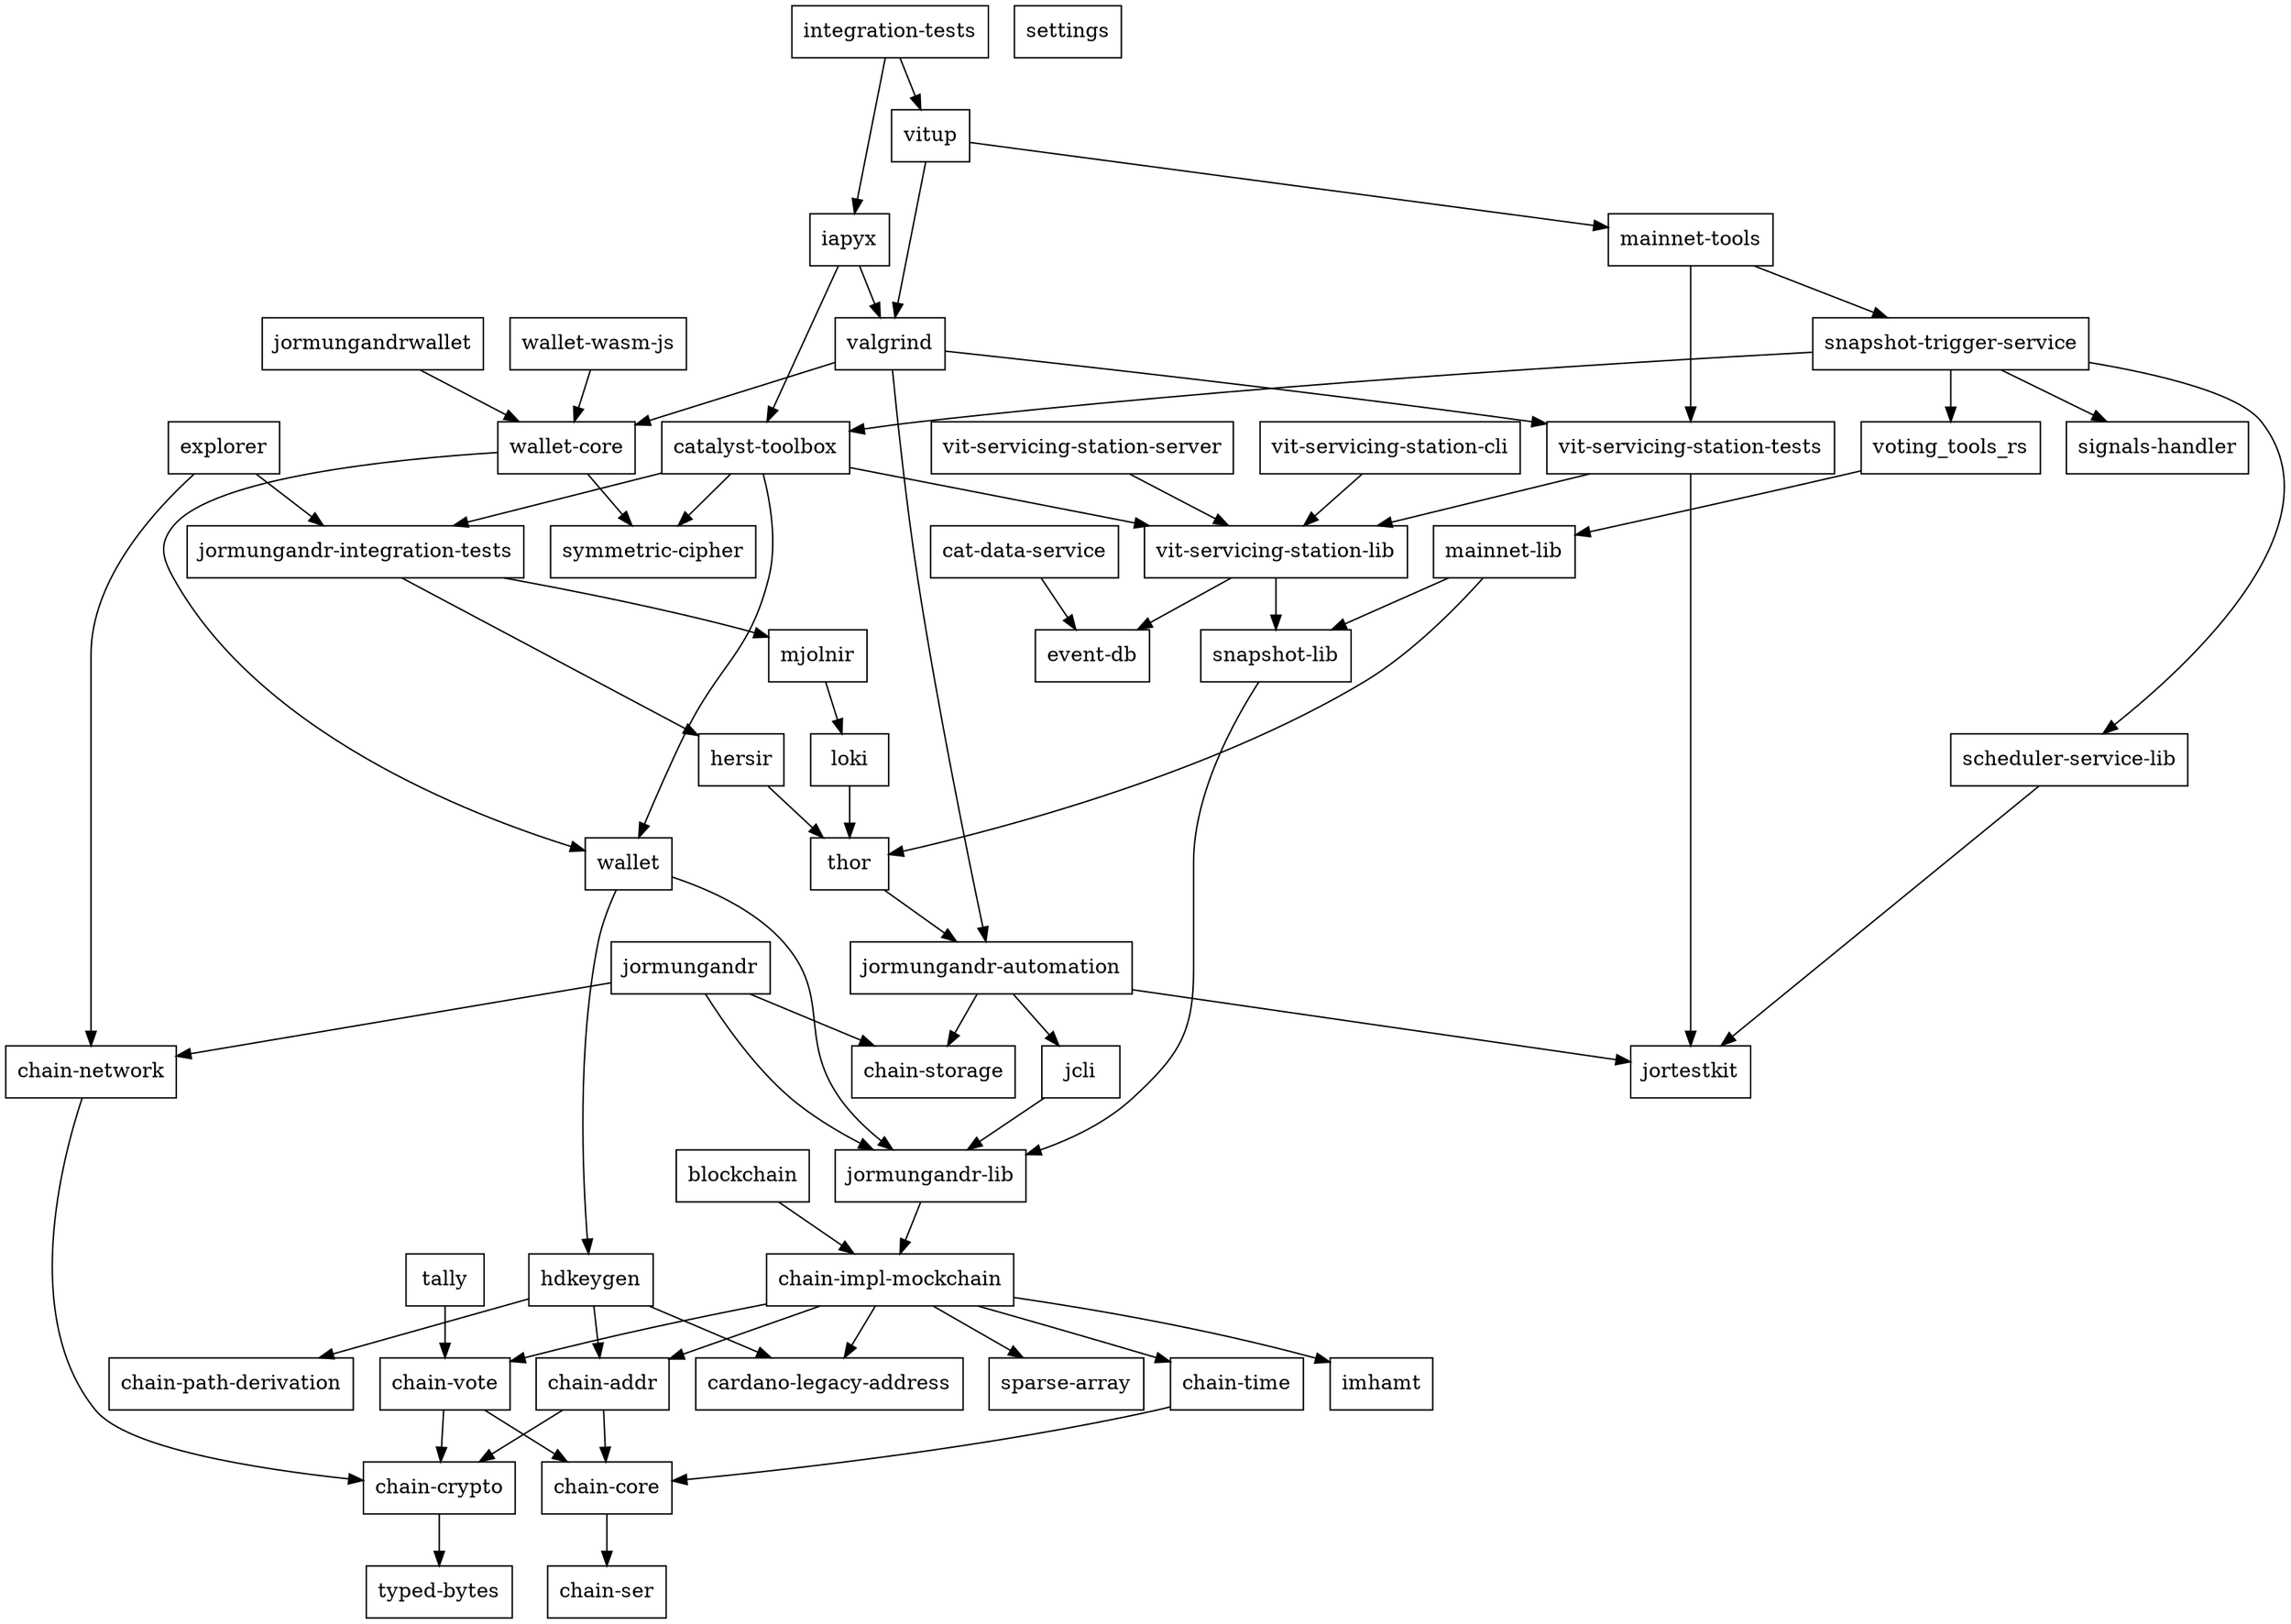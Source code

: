 digraph {
    0 [ label = "catalyst-toolbox" shape = box]
    1 [ label = "chain-addr" shape = box]
    2 [ label = "chain-core" shape = box]
    3 [ label = "chain-ser" shape = box]
    4 [ label = "chain-crypto" shape = box]
    5 [ label = "typed-bytes" shape = box]
    6 [ label = "chain-impl-mockchain" shape = box]
    7 [ label = "cardano-legacy-address" shape = box]
    8 [ label = "chain-time" shape = box]
    9 [ label = "chain-vote" shape = box]
    10 [ label = "imhamt" shape = box]
    11 [ label = "sparse-array" shape = box]
    12 [ label = "chain-storage" shape = box]
    13 [ label = "jcli" shape = box]
    14 [ label = "jormungandr-lib" shape = box]
    15 [ label = "jormungandr-automation" shape = box]
    16 [ label = "jortestkit" shape = box]
    17 [ label = "jormungandr-integration-tests" shape = box]
    18 [ label = "hersir" shape = box]
    19 [ label = "thor" shape = box]
    20 [ label = "loki" shape = box]
    21 [ label = "mjolnir" shape = box]
    22 [ label = "snapshot-lib" shape = box]
    23 [ label = "symmetric-cipher" shape = box]
    24 [ label = "vit-servicing-station-lib" shape = box]
    25 [ label = "event-db" shape = box]
    26 [ label = "vit-servicing-station-tests" shape = box]
    27 [ label = "wallet" shape = box]
    28 [ label = "chain-path-derivation" shape = box]
    29 [ label = "hdkeygen" shape = box]
    30 [ label = "chain-network" shape = box]
    31 [ label = "jormungandrwallet" shape = box]
    32 [ label = "wallet-core" shape = box]
    33 [ label = "wallet-wasm-js" shape = box]
    34 [ label = "jormungandr" shape = box]
    35 [ label = "explorer" shape = box]
    36 [ label = "settings" shape = box]
    37 [ label = "blockchain" shape = box]
    38 [ label = "vit-servicing-station-cli" shape = box]
    39 [ label = "vit-servicing-station-server" shape = box]
    40 [ label = "iapyx" shape = box]
    41 [ label = "valgrind" shape = box]
    42 [ label = "vitup" shape = box]
    43 [ label = "mainnet-lib" shape = box]
    44 [ label = "mainnet-tools" shape = box]
    45 [ label = "scheduler-service-lib" shape = box]
    46 [ label = "signals-handler" shape = box]
    47 [ label = "snapshot-trigger-service" shape = box]
    48 [ label = "voting_tools_rs" shape = box]
    49 [ label = "integration-tests" shape = box]
    50 [ label = "cat-data-service" shape = box]
    51 [ label = "tally" shape = box]
    0 -> 17 [ ]
    0 -> 23 [ ]
    0 -> 24 [ ]
    0 -> 27 [ ]
    1 -> 2 [ ]
    1 -> 4 [ ]
    2 -> 3 [ ]
    4 -> 5 [ ]
    6 -> 7 [ ]
    6 -> 1 [ ]
    6 -> 8 [ ]
    6 -> 9 [ ]
    6 -> 10 [ ]
    6 -> 11 [ ]
    8 -> 2 [ ]
    9 -> 2 [ ]
    9 -> 4 [ ]
    13 -> 14 [ ]
    14 -> 6 [ ]
    15 -> 12 [ ]
    15 -> 13 [ ]
    15 -> 16 [ ]
    17 -> 18 [ ]
    17 -> 21 [ ]
    18 -> 19 [ ]
    19 -> 15 [ ]
    20 -> 19 [ ]
    21 -> 20 [ ]
    22 -> 14 [ ]
    24 -> 25 [ ]
    24 -> 22 [ ]
    26 -> 16 [ ]
    26 -> 24 [ ]
    27 -> 29 [ ]
    27 -> 14 [ ]
    29 -> 7 [ ]
    29 -> 1 [ ]
    29 -> 28 [ ]
    30 -> 4 [ ]
    31 -> 32 [ ]
    32 -> 23 [ ]
    32 -> 27 [ ]
    33 -> 32 [ ]
    34 -> 30 [ ]
    34 -> 12 [ ]
    34 -> 14 [ ]
    35 -> 30 [ ]
    35 -> 17 [ ]
    37 -> 6 [ ]
    38 -> 24 [ ]
    39 -> 24 [ ]
    40 -> 0 [ ]
    40 -> 41 [ ]
    41 -> 15 [ ]
    41 -> 26 [ ]
    41 -> 32 [ ]
    42 -> 44 [ ]
    42 -> 41 [ ]
    43 -> 22 [ ]
    43 -> 19 [ ]
    44 -> 47 [ ]
    44 -> 26 [ ]
    45 -> 16 [ ]
    47 -> 0 [ ]
    47 -> 45 [ ]
    47 -> 46 [ ]
    47 -> 48 [ ]
    48 -> 43 [ ]
    49 -> 40 [ ]
    49 -> 42 [ ]
    50 -> 25 [ ]
    51 -> 9 [ ]
}

